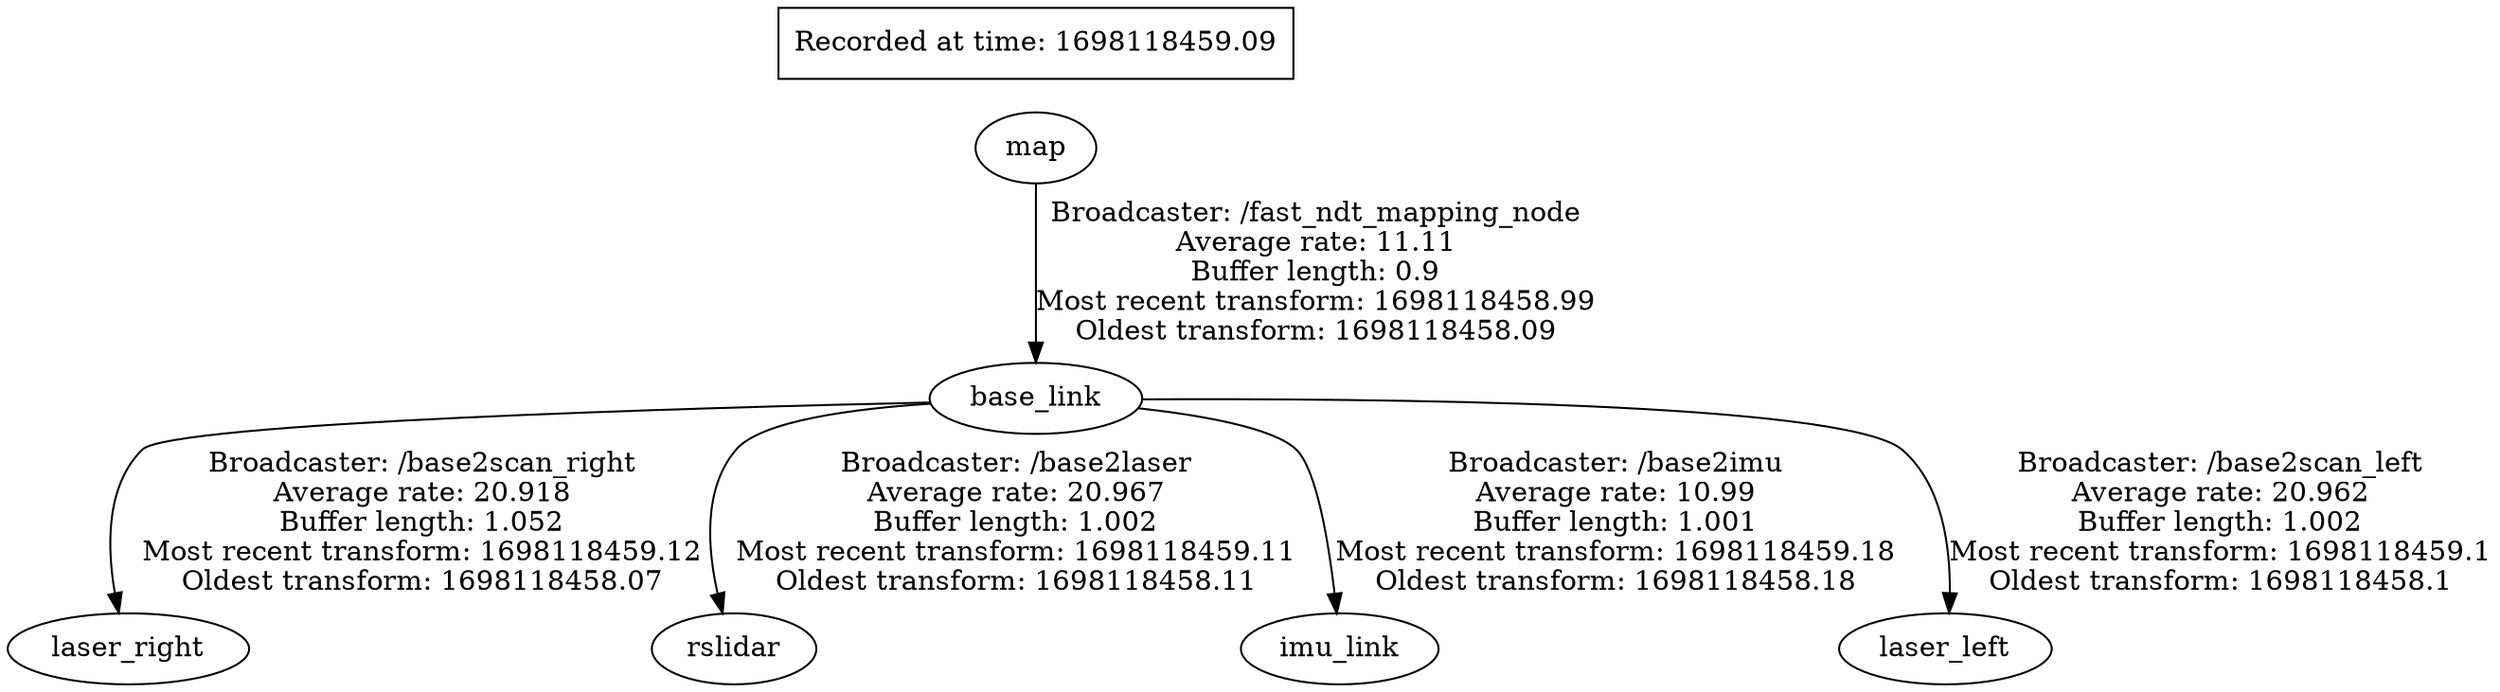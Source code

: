 digraph graphname {
	graph [bb="0,0,972.1,343",
		compound=True,
		rank=same,
		rankdir=TB,
		ranksep=0.2
	];
	node [label="\N"];
	base_link	 [height=0.5,
		label=base_link,
		pos="405.1,145",
		shape=ellipse,
		width=1.2277];
	laser_right	 [height=0.5,
		label=laser_right,
		pos="48.096,18",
		shape=ellipse,
		width=1.336];
	base_link -> laser_right	 [label="Broadcaster: /base2scan_right\nAverage rate: 20.918\nBuffer length: 1.052\nMost recent transform: 1698118459.12\nOldest transform: 1698118458.07",
		lp="163.6,81.5",
		penwidth=1,
		pos="e,43.272,36.197 361.11,143.23 269.7,139.36 66.754,129.61 56.096,119 37.477,100.47 37.859,69.184 41.41,46.334"];
	rslidar	 [height=0.5,
		label=rslidar,
		pos="286.1,18",
		shape=ellipse,
		width=0.92075];
	base_link -> rslidar	 [label="Broadcaster: /base2laser\nAverage rate: 20.967\nBuffer length: 1.002\nMost recent transform: 1698118459.11\nOldest transform: 1698118458.11",
		lp="394.6,81.5",
		penwidth=1,
		pos="e,280.21,35.923 361.95,141.08 332.26,137.39 296.55,130.64 287.1,119 270.68,98.785 272.97,68.042 277.79,45.784"];
	imu_link	 [height=0.5,
		label=imu_link,
		pos="524.1,18",
		shape=ellipse,
		width=1.1916];
	base_link -> imu_link	 [label="Broadcaster: /base2imu\nAverage rate: 10.99\nBuffer length: 1.001\nMost recent transform: 1698118459.18\nOldest transform: 1698118458.18",
		lp="628.6,81.5",
		penwidth=1,
		pos="e,522.38,36.329 446.25,138.37 469,133.88 494.21,127.26 502.1,119 511.89,108.73 517.98,72.579 521.21,46.46"];
	laser_left	 [height=0.5,
		label=laser_left,
		pos="762.1,18",
		shape=ellipse,
		width=1.2096];
	base_link -> laser_left	 [label="Broadcaster: /base2scan_left\nAverage rate: 20.962\nBuffer length: 1.002\nMost recent transform: 1698118459.1\nOldest transform: 1698118458.1",
		lp="868.1,81.5",
		penwidth=1,
		pos="e,764.02,36.134 449.44,144.46 535.51,142.99 718.66,137.69 740.1,119 760.42,101.29 764.47,69.588 764.34,46.414"];
	map	 [height=0.5,
		label=map,
		pos="405.1,272",
		shape=ellipse,
		width=0.75];
	map -> base_link	 [label="Broadcaster: /fast_ndt_mapping_node\nAverage rate: 11.11\nBuffer length: 0.9\nMost recent transform: 1698118458.99\nOldest transform: 1698118458.09",
		lp="512.6,208.5",
		penwidth=1,
		pos="e,405.1,163.16 405.1,253.8 405.1,232.77 405.1,197.91 405.1,173.32"];
	"_22Recorded_20at_20time_3A_201698118459.09_22"	 [height=0.5,
		label="Recorded at time: 1698118459.09",
		pos="405.1,325",
		shape=box,
		width=2.8194];
	"_22Recorded_20at_20time_3A_201698118459.09_22" -> map	 [penwidth=1,
		pos="e,405.1,290.09 405.1,306.76 405.1,304.66 405.1,302.47 405.1,300.27",
		style=invis];
}
